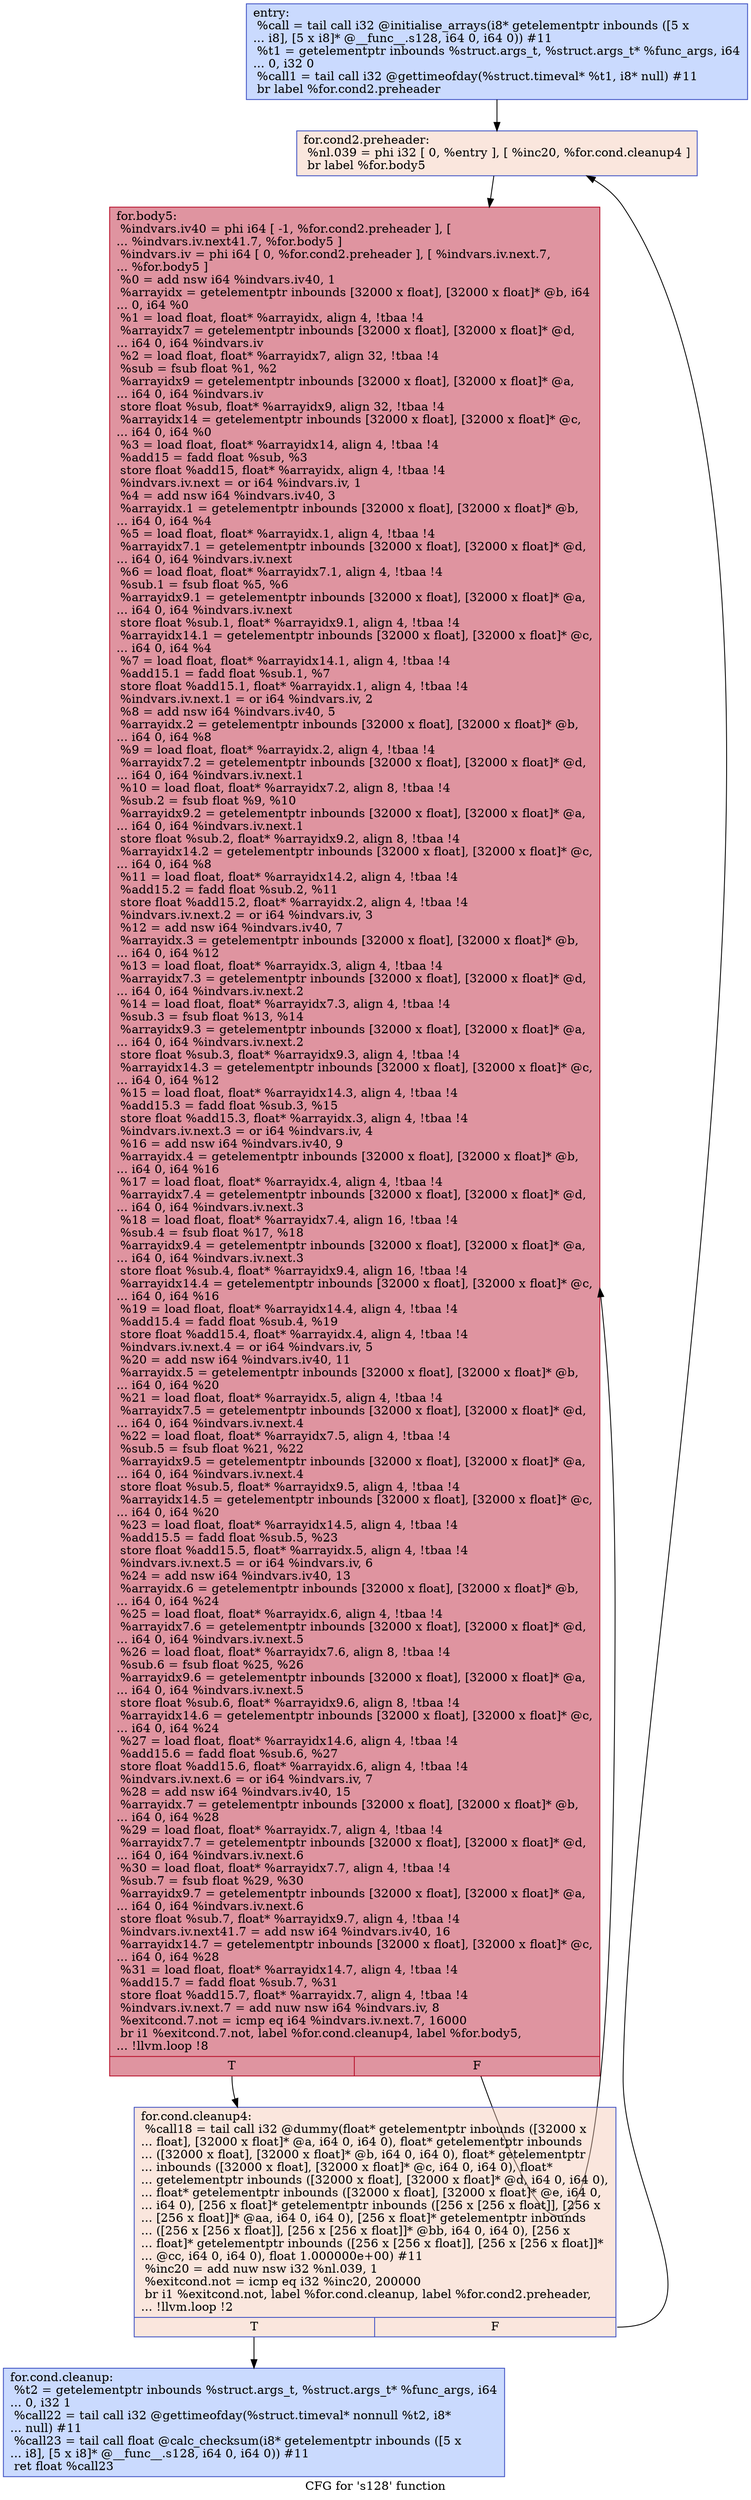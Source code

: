 digraph "CFG for 's128' function" {
	label="CFG for 's128' function";

	Node0x564c939e40f0 [shape=record,color="#3d50c3ff", style=filled, fillcolor="#88abfd70",label="{entry:\l  %call = tail call i32 @initialise_arrays(i8* getelementptr inbounds ([5 x\l... i8], [5 x i8]* @__func__.s128, i64 0, i64 0)) #11\l  %t1 = getelementptr inbounds %struct.args_t, %struct.args_t* %func_args, i64\l... 0, i32 0\l  %call1 = tail call i32 @gettimeofday(%struct.timeval* %t1, i8* null) #11\l  br label %for.cond2.preheader\l}"];
	Node0x564c939e40f0 -> Node0x564c939e4590;
	Node0x564c939e4590 [shape=record,color="#3d50c3ff", style=filled, fillcolor="#f3c7b170",label="{for.cond2.preheader:                              \l  %nl.039 = phi i32 [ 0, %entry ], [ %inc20, %for.cond.cleanup4 ]\l  br label %for.body5\l}"];
	Node0x564c939e4590 -> Node0x564c939e4820;
	Node0x564c939e4940 [shape=record,color="#3d50c3ff", style=filled, fillcolor="#88abfd70",label="{for.cond.cleanup:                                 \l  %t2 = getelementptr inbounds %struct.args_t, %struct.args_t* %func_args, i64\l... 0, i32 1\l  %call22 = tail call i32 @gettimeofday(%struct.timeval* nonnull %t2, i8*\l... null) #11\l  %call23 = tail call float @calc_checksum(i8* getelementptr inbounds ([5 x\l... i8], [5 x i8]* @__func__.s128, i64 0, i64 0)) #11\l  ret float %call23\l}"];
	Node0x564c939e46b0 [shape=record,color="#3d50c3ff", style=filled, fillcolor="#f3c7b170",label="{for.cond.cleanup4:                                \l  %call18 = tail call i32 @dummy(float* getelementptr inbounds ([32000 x\l... float], [32000 x float]* @a, i64 0, i64 0), float* getelementptr inbounds\l... ([32000 x float], [32000 x float]* @b, i64 0, i64 0), float* getelementptr\l... inbounds ([32000 x float], [32000 x float]* @c, i64 0, i64 0), float*\l... getelementptr inbounds ([32000 x float], [32000 x float]* @d, i64 0, i64 0),\l... float* getelementptr inbounds ([32000 x float], [32000 x float]* @e, i64 0,\l... i64 0), [256 x float]* getelementptr inbounds ([256 x [256 x float]], [256 x\l... [256 x float]]* @aa, i64 0, i64 0), [256 x float]* getelementptr inbounds\l... ([256 x [256 x float]], [256 x [256 x float]]* @bb, i64 0, i64 0), [256 x\l... float]* getelementptr inbounds ([256 x [256 x float]], [256 x [256 x float]]*\l... @cc, i64 0, i64 0), float 1.000000e+00) #11\l  %inc20 = add nuw nsw i32 %nl.039, 1\l  %exitcond.not = icmp eq i32 %inc20, 200000\l  br i1 %exitcond.not, label %for.cond.cleanup, label %for.cond2.preheader,\l... !llvm.loop !2\l|{<s0>T|<s1>F}}"];
	Node0x564c939e46b0:s0 -> Node0x564c939e4940;
	Node0x564c939e46b0:s1 -> Node0x564c939e4590;
	Node0x564c939e4820 [shape=record,color="#b70d28ff", style=filled, fillcolor="#b70d2870",label="{for.body5:                                        \l  %indvars.iv40 = phi i64 [ -1, %for.cond2.preheader ], [\l... %indvars.iv.next41.7, %for.body5 ]\l  %indvars.iv = phi i64 [ 0, %for.cond2.preheader ], [ %indvars.iv.next.7,\l... %for.body5 ]\l  %0 = add nsw i64 %indvars.iv40, 1\l  %arrayidx = getelementptr inbounds [32000 x float], [32000 x float]* @b, i64\l... 0, i64 %0\l  %1 = load float, float* %arrayidx, align 4, !tbaa !4\l  %arrayidx7 = getelementptr inbounds [32000 x float], [32000 x float]* @d,\l... i64 0, i64 %indvars.iv\l  %2 = load float, float* %arrayidx7, align 32, !tbaa !4\l  %sub = fsub float %1, %2\l  %arrayidx9 = getelementptr inbounds [32000 x float], [32000 x float]* @a,\l... i64 0, i64 %indvars.iv\l  store float %sub, float* %arrayidx9, align 32, !tbaa !4\l  %arrayidx14 = getelementptr inbounds [32000 x float], [32000 x float]* @c,\l... i64 0, i64 %0\l  %3 = load float, float* %arrayidx14, align 4, !tbaa !4\l  %add15 = fadd float %sub, %3\l  store float %add15, float* %arrayidx, align 4, !tbaa !4\l  %indvars.iv.next = or i64 %indvars.iv, 1\l  %4 = add nsw i64 %indvars.iv40, 3\l  %arrayidx.1 = getelementptr inbounds [32000 x float], [32000 x float]* @b,\l... i64 0, i64 %4\l  %5 = load float, float* %arrayidx.1, align 4, !tbaa !4\l  %arrayidx7.1 = getelementptr inbounds [32000 x float], [32000 x float]* @d,\l... i64 0, i64 %indvars.iv.next\l  %6 = load float, float* %arrayidx7.1, align 4, !tbaa !4\l  %sub.1 = fsub float %5, %6\l  %arrayidx9.1 = getelementptr inbounds [32000 x float], [32000 x float]* @a,\l... i64 0, i64 %indvars.iv.next\l  store float %sub.1, float* %arrayidx9.1, align 4, !tbaa !4\l  %arrayidx14.1 = getelementptr inbounds [32000 x float], [32000 x float]* @c,\l... i64 0, i64 %4\l  %7 = load float, float* %arrayidx14.1, align 4, !tbaa !4\l  %add15.1 = fadd float %sub.1, %7\l  store float %add15.1, float* %arrayidx.1, align 4, !tbaa !4\l  %indvars.iv.next.1 = or i64 %indvars.iv, 2\l  %8 = add nsw i64 %indvars.iv40, 5\l  %arrayidx.2 = getelementptr inbounds [32000 x float], [32000 x float]* @b,\l... i64 0, i64 %8\l  %9 = load float, float* %arrayidx.2, align 4, !tbaa !4\l  %arrayidx7.2 = getelementptr inbounds [32000 x float], [32000 x float]* @d,\l... i64 0, i64 %indvars.iv.next.1\l  %10 = load float, float* %arrayidx7.2, align 8, !tbaa !4\l  %sub.2 = fsub float %9, %10\l  %arrayidx9.2 = getelementptr inbounds [32000 x float], [32000 x float]* @a,\l... i64 0, i64 %indvars.iv.next.1\l  store float %sub.2, float* %arrayidx9.2, align 8, !tbaa !4\l  %arrayidx14.2 = getelementptr inbounds [32000 x float], [32000 x float]* @c,\l... i64 0, i64 %8\l  %11 = load float, float* %arrayidx14.2, align 4, !tbaa !4\l  %add15.2 = fadd float %sub.2, %11\l  store float %add15.2, float* %arrayidx.2, align 4, !tbaa !4\l  %indvars.iv.next.2 = or i64 %indvars.iv, 3\l  %12 = add nsw i64 %indvars.iv40, 7\l  %arrayidx.3 = getelementptr inbounds [32000 x float], [32000 x float]* @b,\l... i64 0, i64 %12\l  %13 = load float, float* %arrayidx.3, align 4, !tbaa !4\l  %arrayidx7.3 = getelementptr inbounds [32000 x float], [32000 x float]* @d,\l... i64 0, i64 %indvars.iv.next.2\l  %14 = load float, float* %arrayidx7.3, align 4, !tbaa !4\l  %sub.3 = fsub float %13, %14\l  %arrayidx9.3 = getelementptr inbounds [32000 x float], [32000 x float]* @a,\l... i64 0, i64 %indvars.iv.next.2\l  store float %sub.3, float* %arrayidx9.3, align 4, !tbaa !4\l  %arrayidx14.3 = getelementptr inbounds [32000 x float], [32000 x float]* @c,\l... i64 0, i64 %12\l  %15 = load float, float* %arrayidx14.3, align 4, !tbaa !4\l  %add15.3 = fadd float %sub.3, %15\l  store float %add15.3, float* %arrayidx.3, align 4, !tbaa !4\l  %indvars.iv.next.3 = or i64 %indvars.iv, 4\l  %16 = add nsw i64 %indvars.iv40, 9\l  %arrayidx.4 = getelementptr inbounds [32000 x float], [32000 x float]* @b,\l... i64 0, i64 %16\l  %17 = load float, float* %arrayidx.4, align 4, !tbaa !4\l  %arrayidx7.4 = getelementptr inbounds [32000 x float], [32000 x float]* @d,\l... i64 0, i64 %indvars.iv.next.3\l  %18 = load float, float* %arrayidx7.4, align 16, !tbaa !4\l  %sub.4 = fsub float %17, %18\l  %arrayidx9.4 = getelementptr inbounds [32000 x float], [32000 x float]* @a,\l... i64 0, i64 %indvars.iv.next.3\l  store float %sub.4, float* %arrayidx9.4, align 16, !tbaa !4\l  %arrayidx14.4 = getelementptr inbounds [32000 x float], [32000 x float]* @c,\l... i64 0, i64 %16\l  %19 = load float, float* %arrayidx14.4, align 4, !tbaa !4\l  %add15.4 = fadd float %sub.4, %19\l  store float %add15.4, float* %arrayidx.4, align 4, !tbaa !4\l  %indvars.iv.next.4 = or i64 %indvars.iv, 5\l  %20 = add nsw i64 %indvars.iv40, 11\l  %arrayidx.5 = getelementptr inbounds [32000 x float], [32000 x float]* @b,\l... i64 0, i64 %20\l  %21 = load float, float* %arrayidx.5, align 4, !tbaa !4\l  %arrayidx7.5 = getelementptr inbounds [32000 x float], [32000 x float]* @d,\l... i64 0, i64 %indvars.iv.next.4\l  %22 = load float, float* %arrayidx7.5, align 4, !tbaa !4\l  %sub.5 = fsub float %21, %22\l  %arrayidx9.5 = getelementptr inbounds [32000 x float], [32000 x float]* @a,\l... i64 0, i64 %indvars.iv.next.4\l  store float %sub.5, float* %arrayidx9.5, align 4, !tbaa !4\l  %arrayidx14.5 = getelementptr inbounds [32000 x float], [32000 x float]* @c,\l... i64 0, i64 %20\l  %23 = load float, float* %arrayidx14.5, align 4, !tbaa !4\l  %add15.5 = fadd float %sub.5, %23\l  store float %add15.5, float* %arrayidx.5, align 4, !tbaa !4\l  %indvars.iv.next.5 = or i64 %indvars.iv, 6\l  %24 = add nsw i64 %indvars.iv40, 13\l  %arrayidx.6 = getelementptr inbounds [32000 x float], [32000 x float]* @b,\l... i64 0, i64 %24\l  %25 = load float, float* %arrayidx.6, align 4, !tbaa !4\l  %arrayidx7.6 = getelementptr inbounds [32000 x float], [32000 x float]* @d,\l... i64 0, i64 %indvars.iv.next.5\l  %26 = load float, float* %arrayidx7.6, align 8, !tbaa !4\l  %sub.6 = fsub float %25, %26\l  %arrayidx9.6 = getelementptr inbounds [32000 x float], [32000 x float]* @a,\l... i64 0, i64 %indvars.iv.next.5\l  store float %sub.6, float* %arrayidx9.6, align 8, !tbaa !4\l  %arrayidx14.6 = getelementptr inbounds [32000 x float], [32000 x float]* @c,\l... i64 0, i64 %24\l  %27 = load float, float* %arrayidx14.6, align 4, !tbaa !4\l  %add15.6 = fadd float %sub.6, %27\l  store float %add15.6, float* %arrayidx.6, align 4, !tbaa !4\l  %indvars.iv.next.6 = or i64 %indvars.iv, 7\l  %28 = add nsw i64 %indvars.iv40, 15\l  %arrayidx.7 = getelementptr inbounds [32000 x float], [32000 x float]* @b,\l... i64 0, i64 %28\l  %29 = load float, float* %arrayidx.7, align 4, !tbaa !4\l  %arrayidx7.7 = getelementptr inbounds [32000 x float], [32000 x float]* @d,\l... i64 0, i64 %indvars.iv.next.6\l  %30 = load float, float* %arrayidx7.7, align 4, !tbaa !4\l  %sub.7 = fsub float %29, %30\l  %arrayidx9.7 = getelementptr inbounds [32000 x float], [32000 x float]* @a,\l... i64 0, i64 %indvars.iv.next.6\l  store float %sub.7, float* %arrayidx9.7, align 4, !tbaa !4\l  %indvars.iv.next41.7 = add nsw i64 %indvars.iv40, 16\l  %arrayidx14.7 = getelementptr inbounds [32000 x float], [32000 x float]* @c,\l... i64 0, i64 %28\l  %31 = load float, float* %arrayidx14.7, align 4, !tbaa !4\l  %add15.7 = fadd float %sub.7, %31\l  store float %add15.7, float* %arrayidx.7, align 4, !tbaa !4\l  %indvars.iv.next.7 = add nuw nsw i64 %indvars.iv, 8\l  %exitcond.7.not = icmp eq i64 %indvars.iv.next.7, 16000\l  br i1 %exitcond.7.not, label %for.cond.cleanup4, label %for.body5,\l... !llvm.loop !8\l|{<s0>T|<s1>F}}"];
	Node0x564c939e4820:s0 -> Node0x564c939e46b0;
	Node0x564c939e4820:s1 -> Node0x564c939e4820;
}
